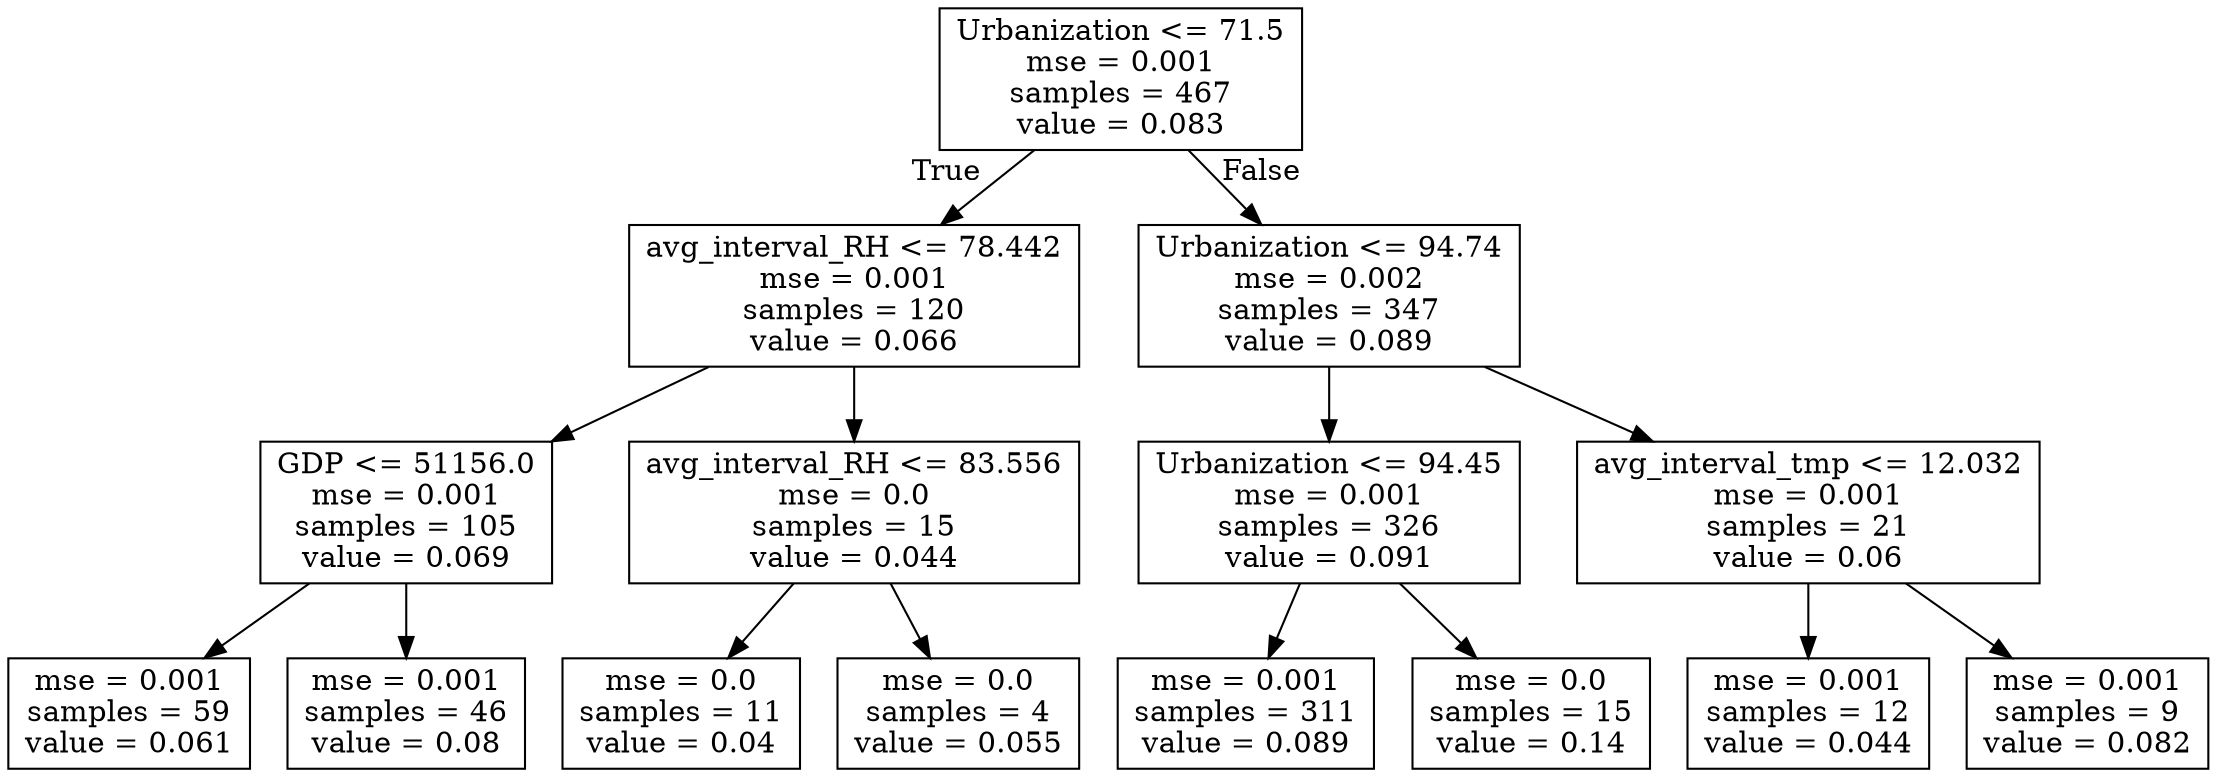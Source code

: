 digraph Tree {
node [shape=box] ;
0 [label="Urbanization <= 71.5\nmse = 0.001\nsamples = 467\nvalue = 0.083"] ;
1 [label="avg_interval_RH <= 78.442\nmse = 0.001\nsamples = 120\nvalue = 0.066"] ;
0 -> 1 [labeldistance=2.5, labelangle=45, headlabel="True"] ;
2 [label="GDP <= 51156.0\nmse = 0.001\nsamples = 105\nvalue = 0.069"] ;
1 -> 2 ;
3 [label="mse = 0.001\nsamples = 59\nvalue = 0.061"] ;
2 -> 3 ;
4 [label="mse = 0.001\nsamples = 46\nvalue = 0.08"] ;
2 -> 4 ;
5 [label="avg_interval_RH <= 83.556\nmse = 0.0\nsamples = 15\nvalue = 0.044"] ;
1 -> 5 ;
6 [label="mse = 0.0\nsamples = 11\nvalue = 0.04"] ;
5 -> 6 ;
7 [label="mse = 0.0\nsamples = 4\nvalue = 0.055"] ;
5 -> 7 ;
8 [label="Urbanization <= 94.74\nmse = 0.002\nsamples = 347\nvalue = 0.089"] ;
0 -> 8 [labeldistance=2.5, labelangle=-45, headlabel="False"] ;
9 [label="Urbanization <= 94.45\nmse = 0.001\nsamples = 326\nvalue = 0.091"] ;
8 -> 9 ;
10 [label="mse = 0.001\nsamples = 311\nvalue = 0.089"] ;
9 -> 10 ;
11 [label="mse = 0.0\nsamples = 15\nvalue = 0.14"] ;
9 -> 11 ;
12 [label="avg_interval_tmp <= 12.032\nmse = 0.001\nsamples = 21\nvalue = 0.06"] ;
8 -> 12 ;
13 [label="mse = 0.001\nsamples = 12\nvalue = 0.044"] ;
12 -> 13 ;
14 [label="mse = 0.001\nsamples = 9\nvalue = 0.082"] ;
12 -> 14 ;
}